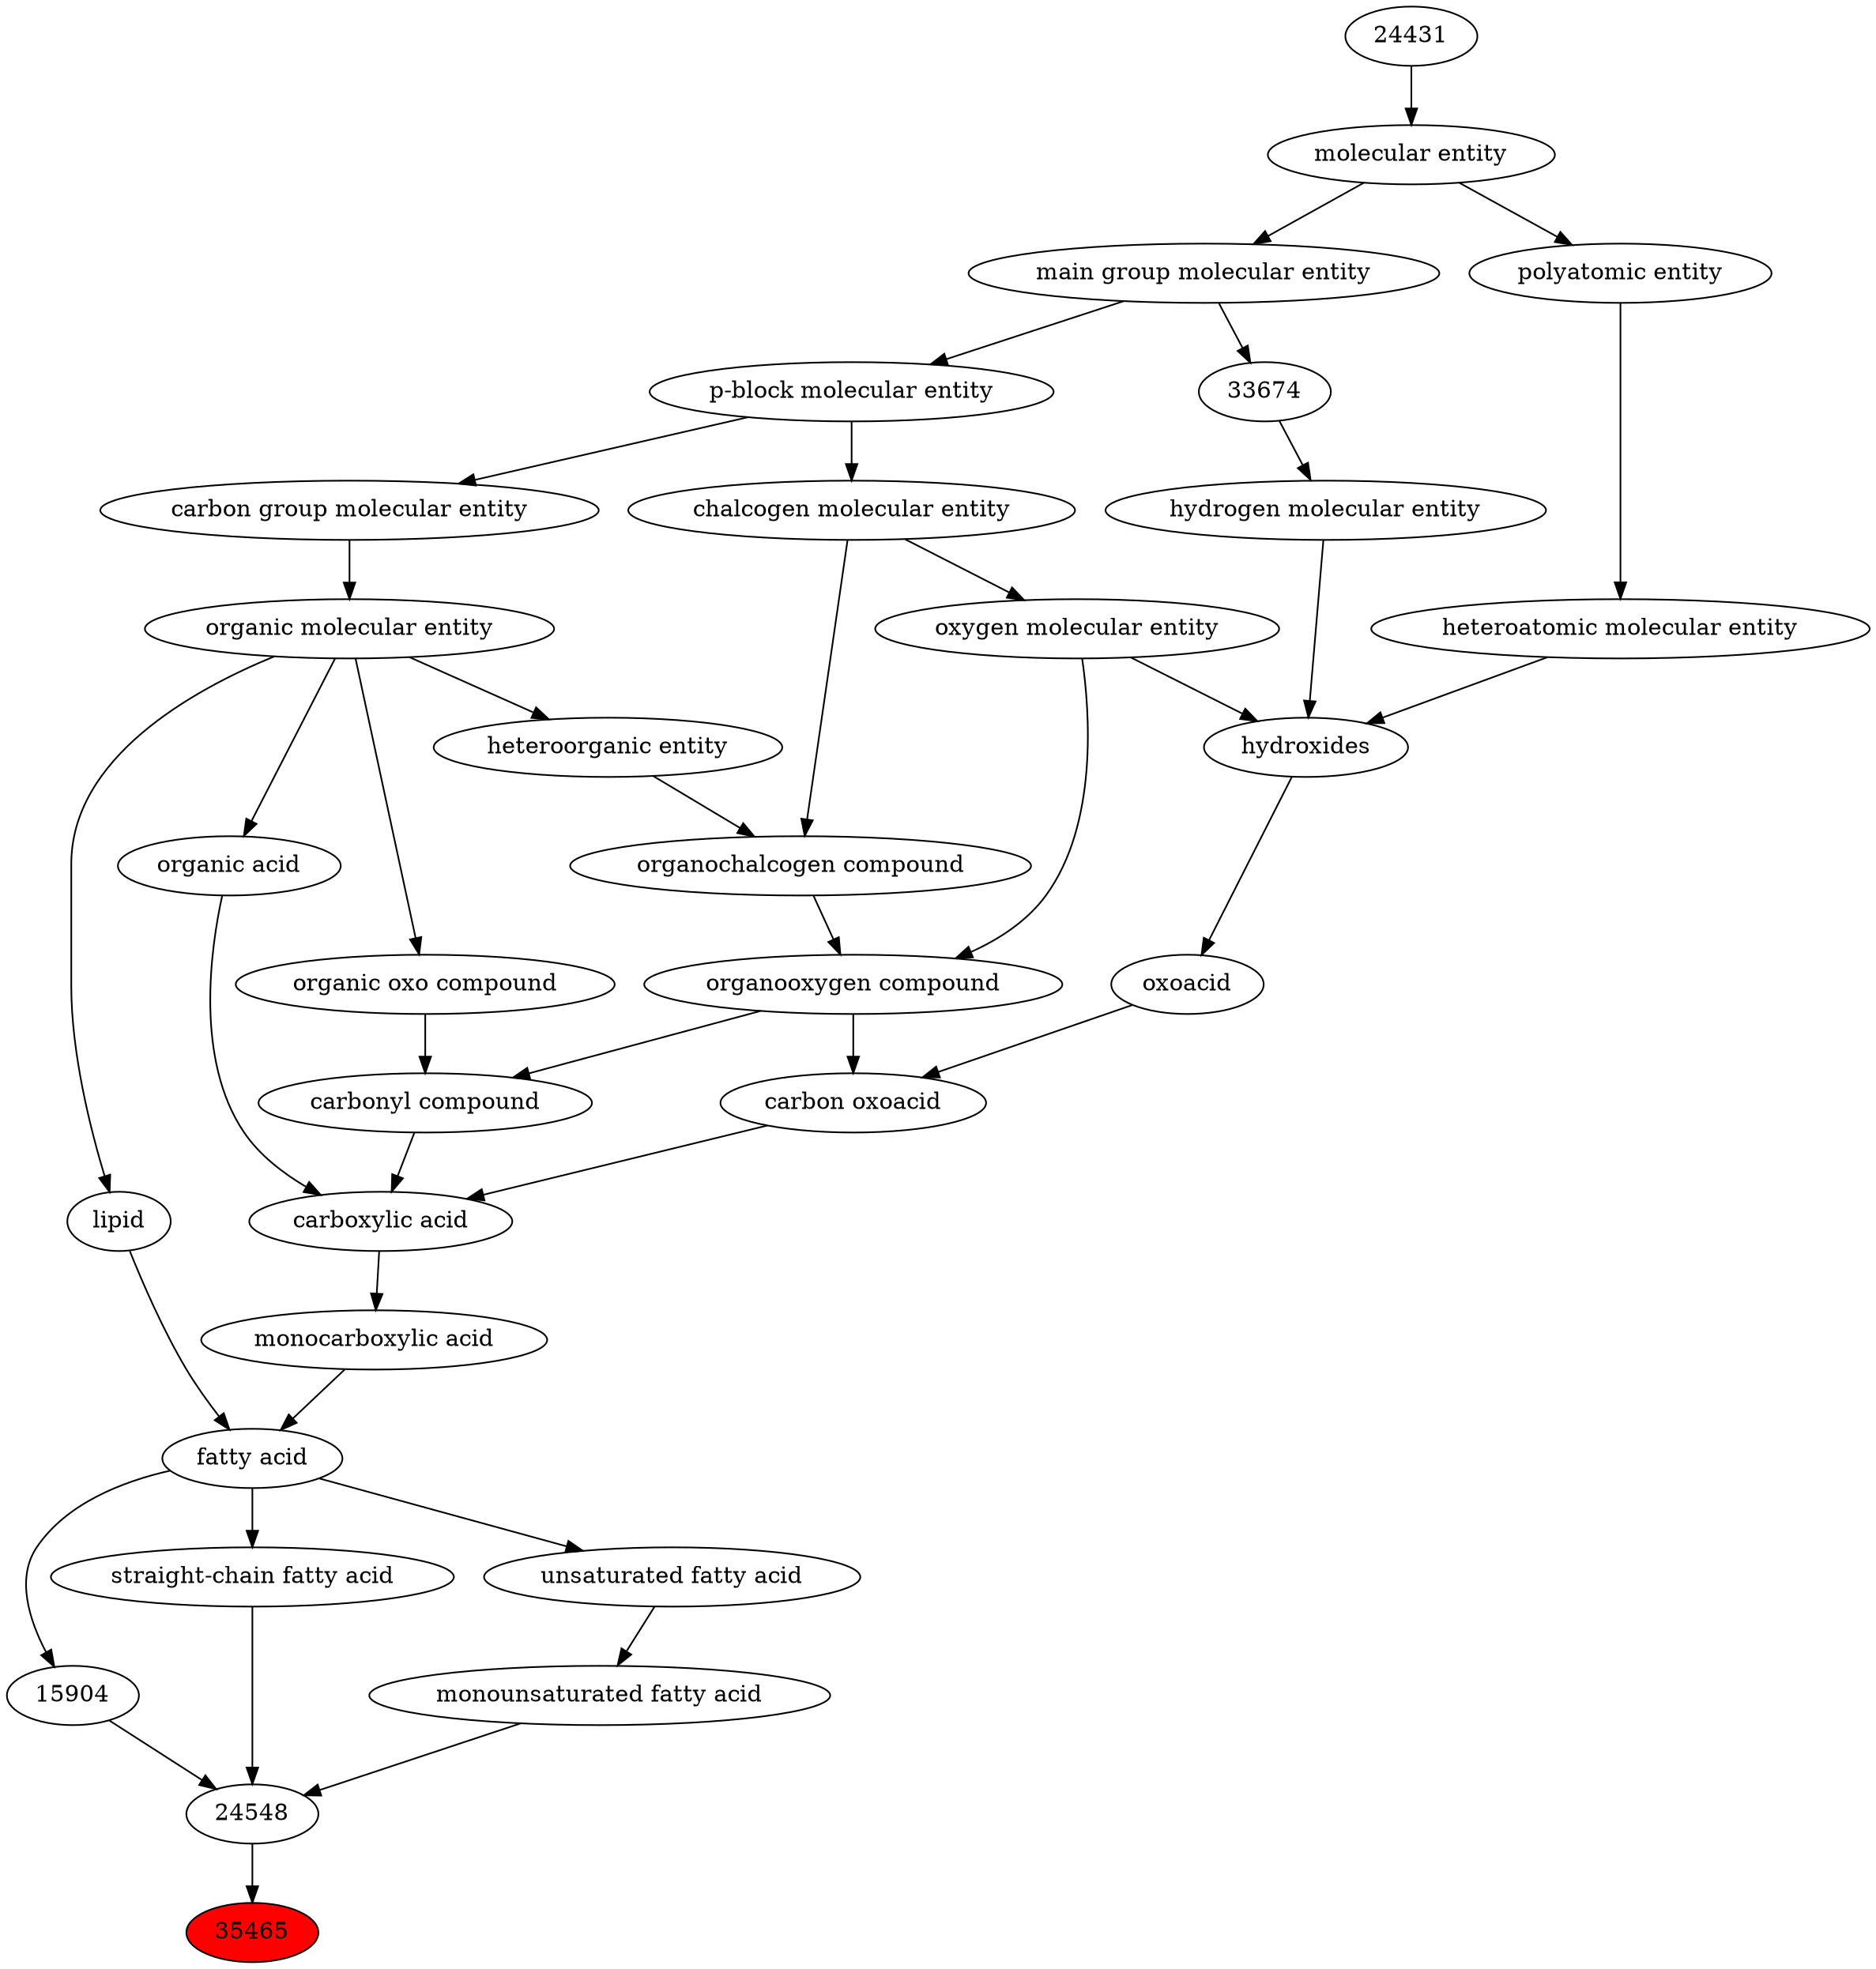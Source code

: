 digraph tree{ 
35465 [label="35465" fillcolor=red style=filled]
24548 -> 35465
24548 [label="24548"]
15904 -> 24548
59202 -> 24548
25413 -> 24548
15904 [label="15904"]
35366 -> 15904
59202 [label="straight-chain fatty acid"]
35366 -> 59202
25413 [label="monounsaturated fatty acid"]
27208 -> 25413
35366 [label="fatty acid"]
25384 -> 35366
18059 -> 35366
27208 [label="unsaturated fatty acid"]
35366 -> 27208
25384 [label="monocarboxylic acid"]
33575 -> 25384
18059 [label="lipid"]
50860 -> 18059
33575 [label="carboxylic acid"]
36586 -> 33575
35605 -> 33575
64709 -> 33575
50860 [label="organic molecular entity"]
33582 -> 50860
36586 [label="carbonyl compound"]
36587 -> 36586
36963 -> 36586
35605 [label="carbon oxoacid"]
24833 -> 35605
36963 -> 35605
64709 [label="organic acid"]
50860 -> 64709
33582 [label="carbon group molecular entity"]
33675 -> 33582
36587 [label="organic oxo compound"]
50860 -> 36587
36963 [label="organooxygen compound"]
36962 -> 36963
25806 -> 36963
24833 [label="oxoacid"]
24651 -> 24833
33675 [label="p-block molecular entity"]
33579 -> 33675
36962 [label="organochalcogen compound"]
33285 -> 36962
33304 -> 36962
25806 [label="oxygen molecular entity"]
33304 -> 25806
24651 [label="hydroxides"]
25806 -> 24651
33608 -> 24651
37577 -> 24651
33579 [label="main group molecular entity"]
23367 -> 33579
33285 [label="heteroorganic entity"]
50860 -> 33285
33304 [label="chalcogen molecular entity"]
33675 -> 33304
33608 [label="hydrogen molecular entity"]
33674 -> 33608
37577 [label="heteroatomic molecular entity"]
36357 -> 37577
23367 [label="molecular entity"]
24431 -> 23367
33674 [label="33674"]
33579 -> 33674
36357 [label="polyatomic entity"]
23367 -> 36357
24431 [label="24431"]
}